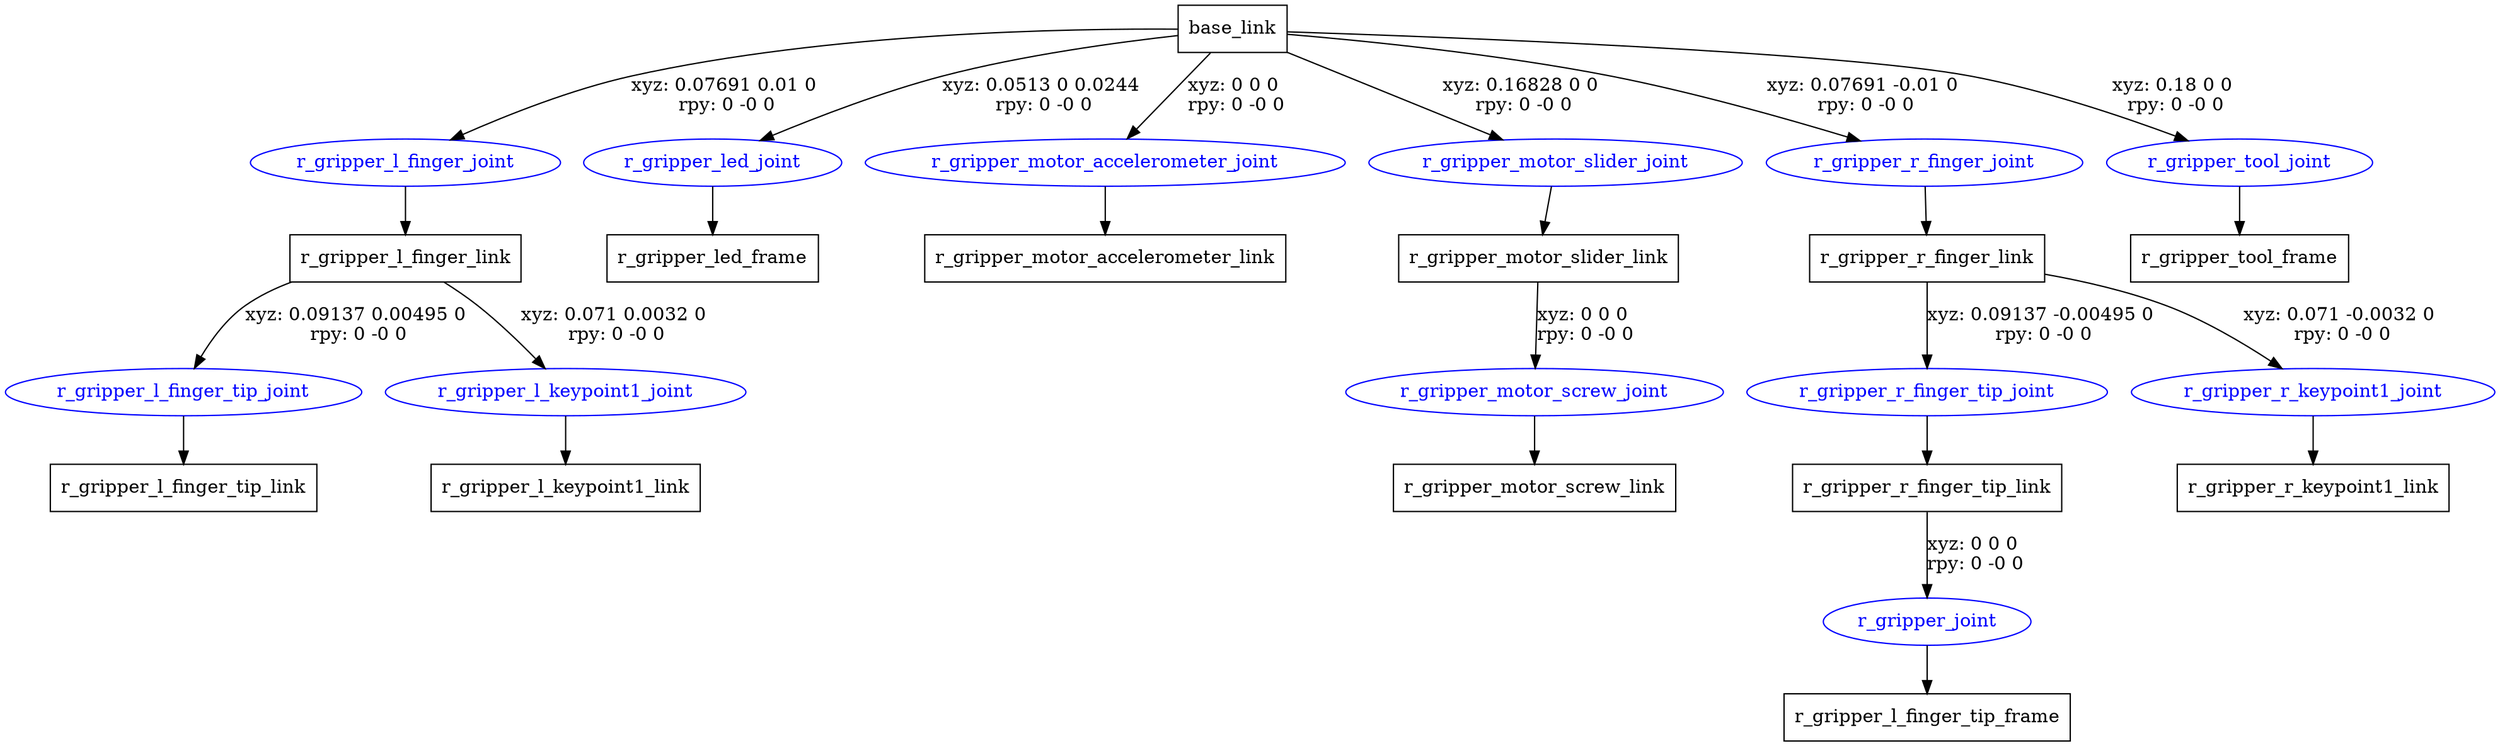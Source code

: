 digraph G {
node [shape=box];
"base_link" [label="base_link"];
"r_gripper_l_finger_link" [label="r_gripper_l_finger_link"];
"r_gripper_l_finger_tip_link" [label="r_gripper_l_finger_tip_link"];
"r_gripper_l_keypoint1_link" [label="r_gripper_l_keypoint1_link"];
"r_gripper_led_frame" [label="r_gripper_led_frame"];
"r_gripper_motor_accelerometer_link" [label="r_gripper_motor_accelerometer_link"];
"r_gripper_motor_slider_link" [label="r_gripper_motor_slider_link"];
"r_gripper_motor_screw_link" [label="r_gripper_motor_screw_link"];
"r_gripper_r_finger_link" [label="r_gripper_r_finger_link"];
"r_gripper_r_finger_tip_link" [label="r_gripper_r_finger_tip_link"];
"r_gripper_l_finger_tip_frame" [label="r_gripper_l_finger_tip_frame"];
"r_gripper_r_keypoint1_link" [label="r_gripper_r_keypoint1_link"];
"r_gripper_tool_frame" [label="r_gripper_tool_frame"];
node [shape=ellipse, color=blue, fontcolor=blue];
"base_link" -> "r_gripper_l_finger_joint" [label="xyz: 0.07691 0.01 0 \nrpy: 0 -0 0"]
"r_gripper_l_finger_joint" -> "r_gripper_l_finger_link"
"r_gripper_l_finger_link" -> "r_gripper_l_finger_tip_joint" [label="xyz: 0.09137 0.00495 0 \nrpy: 0 -0 0"]
"r_gripper_l_finger_tip_joint" -> "r_gripper_l_finger_tip_link"
"r_gripper_l_finger_link" -> "r_gripper_l_keypoint1_joint" [label="xyz: 0.071 0.0032 0 \nrpy: 0 -0 0"]
"r_gripper_l_keypoint1_joint" -> "r_gripper_l_keypoint1_link"
"base_link" -> "r_gripper_led_joint" [label="xyz: 0.0513 0 0.0244 \nrpy: 0 -0 0"]
"r_gripper_led_joint" -> "r_gripper_led_frame"
"base_link" -> "r_gripper_motor_accelerometer_joint" [label="xyz: 0 0 0 \nrpy: 0 -0 0"]
"r_gripper_motor_accelerometer_joint" -> "r_gripper_motor_accelerometer_link"
"base_link" -> "r_gripper_motor_slider_joint" [label="xyz: 0.16828 0 0 \nrpy: 0 -0 0"]
"r_gripper_motor_slider_joint" -> "r_gripper_motor_slider_link"
"r_gripper_motor_slider_link" -> "r_gripper_motor_screw_joint" [label="xyz: 0 0 0 \nrpy: 0 -0 0"]
"r_gripper_motor_screw_joint" -> "r_gripper_motor_screw_link"
"base_link" -> "r_gripper_r_finger_joint" [label="xyz: 0.07691 -0.01 0 \nrpy: 0 -0 0"]
"r_gripper_r_finger_joint" -> "r_gripper_r_finger_link"
"r_gripper_r_finger_link" -> "r_gripper_r_finger_tip_joint" [label="xyz: 0.09137 -0.00495 0 \nrpy: 0 -0 0"]
"r_gripper_r_finger_tip_joint" -> "r_gripper_r_finger_tip_link"
"r_gripper_r_finger_tip_link" -> "r_gripper_joint" [label="xyz: 0 0 0 \nrpy: 0 -0 0"]
"r_gripper_joint" -> "r_gripper_l_finger_tip_frame"
"r_gripper_r_finger_link" -> "r_gripper_r_keypoint1_joint" [label="xyz: 0.071 -0.0032 0 \nrpy: 0 -0 0"]
"r_gripper_r_keypoint1_joint" -> "r_gripper_r_keypoint1_link"
"base_link" -> "r_gripper_tool_joint" [label="xyz: 0.18 0 0 \nrpy: 0 -0 0"]
"r_gripper_tool_joint" -> "r_gripper_tool_frame"
}

